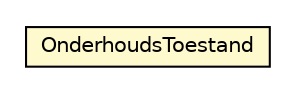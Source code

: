 #!/usr/local/bin/dot
#
# Class diagram 
# Generated by UMLGraph version R5_6-24-gf6e263 (http://www.umlgraph.org/)
#

digraph G {
	edge [fontname="Helvetica",fontsize=10,labelfontname="Helvetica",labelfontsize=10];
	node [fontname="Helvetica",fontsize=10,shape=plaintext];
	nodesep=0.25;
	ranksep=0.5;
	// nl.egem.stuf.sector.bg._0204.VBOFund.OnderhoudsToestand
	c222210 [label=<<table title="nl.egem.stuf.sector.bg._0204.VBOFund.OnderhoudsToestand" border="0" cellborder="1" cellspacing="0" cellpadding="2" port="p" bgcolor="lemonChiffon" href="./VBOFund.OnderhoudsToestand.html">
		<tr><td><table border="0" cellspacing="0" cellpadding="1">
<tr><td align="center" balign="center"> OnderhoudsToestand </td></tr>
		</table></td></tr>
		</table>>, URL="./VBOFund.OnderhoudsToestand.html", fontname="Helvetica", fontcolor="black", fontsize=10.0];
}

